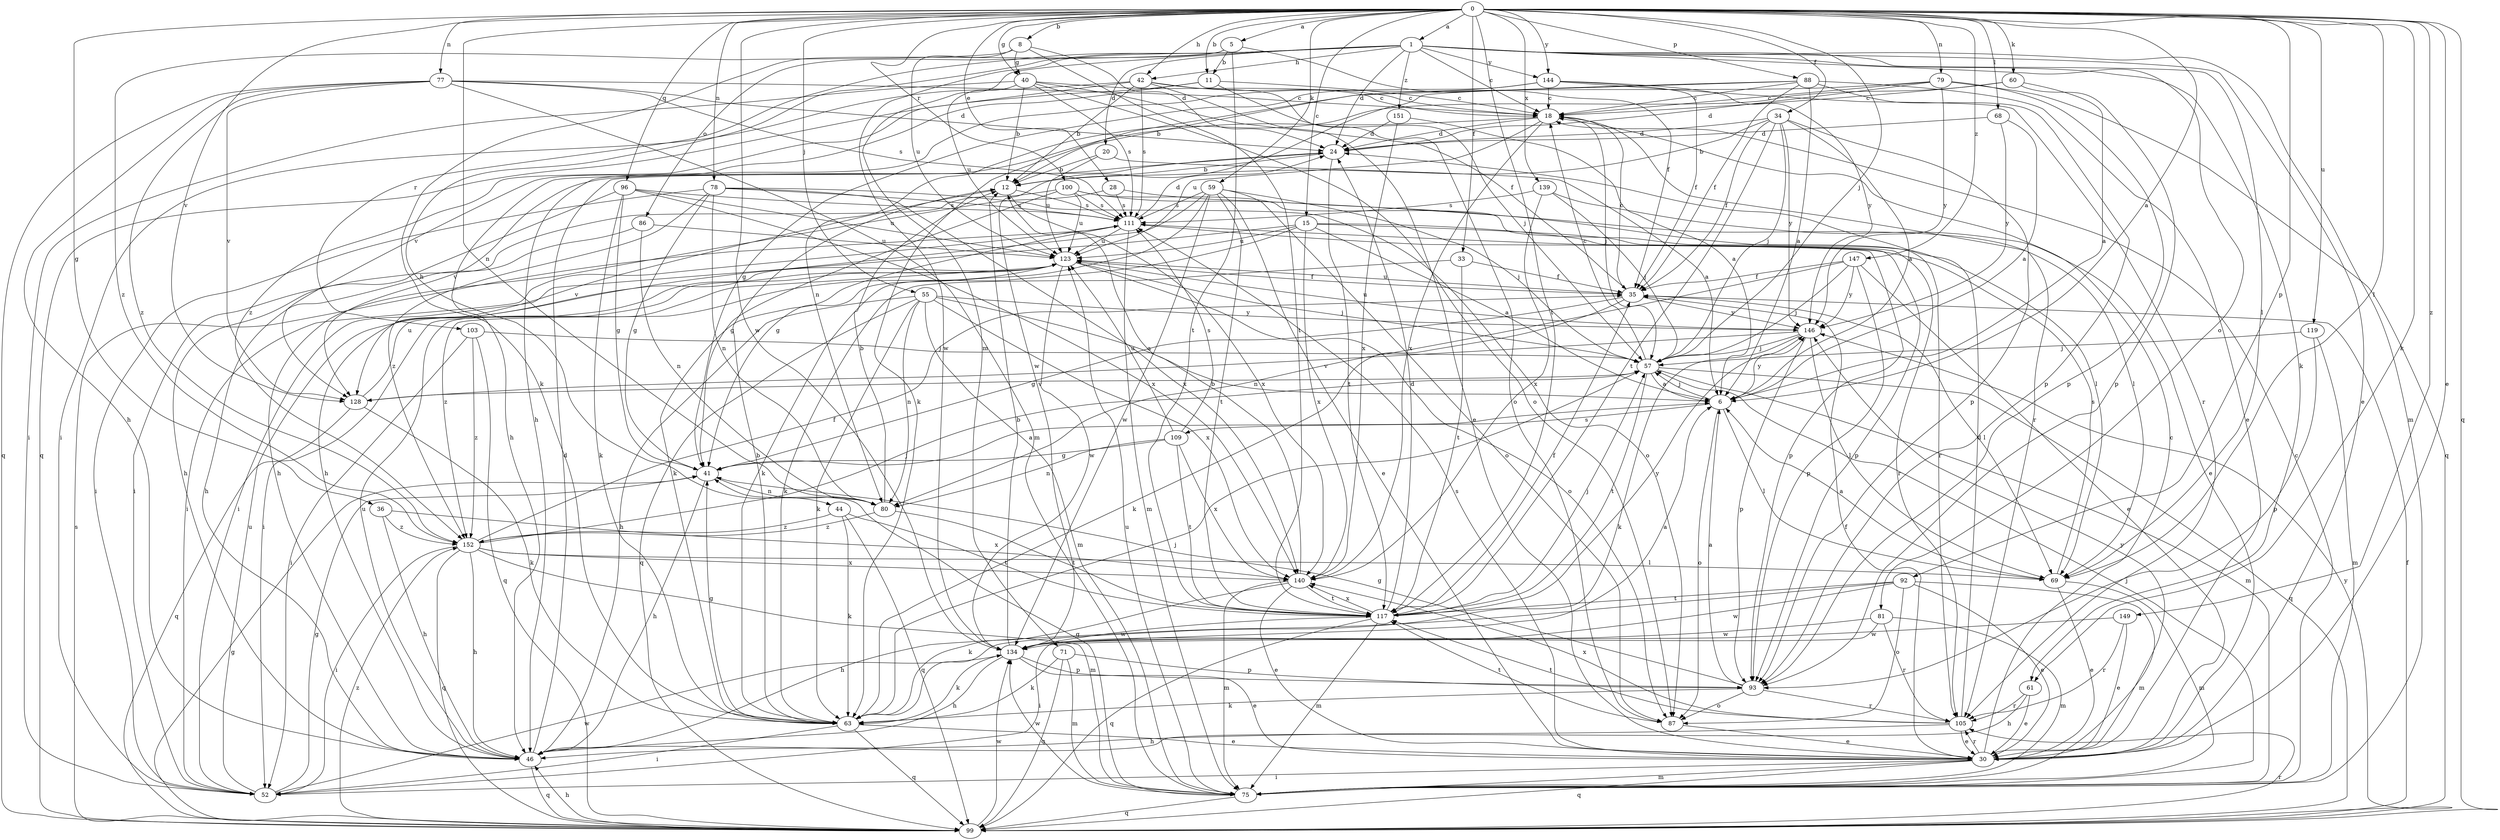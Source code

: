 strict digraph  {
0;
1;
5;
6;
8;
11;
12;
15;
18;
20;
24;
28;
30;
33;
34;
35;
36;
40;
41;
42;
44;
46;
52;
55;
57;
59;
60;
61;
63;
68;
69;
71;
75;
77;
78;
79;
80;
81;
86;
87;
88;
92;
93;
96;
99;
100;
103;
105;
109;
111;
117;
119;
123;
128;
134;
139;
140;
144;
146;
147;
149;
151;
152;
0 -> 1  [label=a];
0 -> 5  [label=a];
0 -> 6  [label=a];
0 -> 8  [label=b];
0 -> 11  [label=b];
0 -> 15  [label=c];
0 -> 28  [label=e];
0 -> 30  [label=e];
0 -> 33  [label=f];
0 -> 34  [label=f];
0 -> 36  [label=g];
0 -> 40  [label=g];
0 -> 42  [label=h];
0 -> 55  [label=j];
0 -> 57  [label=j];
0 -> 59  [label=k];
0 -> 60  [label=k];
0 -> 61  [label=k];
0 -> 68  [label=l];
0 -> 69  [label=l];
0 -> 77  [label=n];
0 -> 78  [label=n];
0 -> 79  [label=n];
0 -> 80  [label=n];
0 -> 88  [label=p];
0 -> 92  [label=p];
0 -> 96  [label=q];
0 -> 99  [label=q];
0 -> 100  [label=r];
0 -> 117  [label=t];
0 -> 119  [label=u];
0 -> 128  [label=v];
0 -> 134  [label=w];
0 -> 139  [label=x];
0 -> 144  [label=y];
0 -> 147  [label=z];
0 -> 149  [label=z];
1 -> 18  [label=c];
1 -> 20  [label=d];
1 -> 24  [label=d];
1 -> 30  [label=e];
1 -> 42  [label=h];
1 -> 44  [label=h];
1 -> 61  [label=k];
1 -> 69  [label=l];
1 -> 71  [label=m];
1 -> 75  [label=m];
1 -> 81  [label=o];
1 -> 103  [label=r];
1 -> 134  [label=w];
1 -> 144  [label=y];
1 -> 151  [label=z];
5 -> 11  [label=b];
5 -> 35  [label=f];
5 -> 63  [label=k];
5 -> 86  [label=o];
5 -> 117  [label=t];
6 -> 57  [label=j];
6 -> 69  [label=l];
6 -> 87  [label=o];
6 -> 109  [label=s];
6 -> 146  [label=y];
8 -> 24  [label=d];
8 -> 40  [label=g];
8 -> 117  [label=t];
8 -> 123  [label=u];
8 -> 152  [label=z];
11 -> 18  [label=c];
11 -> 87  [label=o];
11 -> 99  [label=q];
11 -> 128  [label=v];
12 -> 111  [label=s];
12 -> 128  [label=v];
12 -> 140  [label=x];
15 -> 6  [label=a];
15 -> 52  [label=i];
15 -> 63  [label=k];
15 -> 93  [label=p];
15 -> 105  [label=r];
15 -> 123  [label=u];
15 -> 140  [label=x];
18 -> 24  [label=d];
18 -> 46  [label=h];
18 -> 57  [label=j];
18 -> 105  [label=r];
18 -> 123  [label=u];
18 -> 140  [label=x];
20 -> 6  [label=a];
20 -> 12  [label=b];
20 -> 123  [label=u];
24 -> 12  [label=b];
24 -> 117  [label=t];
24 -> 128  [label=v];
28 -> 46  [label=h];
28 -> 69  [label=l];
28 -> 111  [label=s];
30 -> 18  [label=c];
30 -> 35  [label=f];
30 -> 52  [label=i];
30 -> 75  [label=m];
30 -> 99  [label=q];
30 -> 105  [label=r];
30 -> 111  [label=s];
30 -> 146  [label=y];
33 -> 35  [label=f];
33 -> 63  [label=k];
33 -> 117  [label=t];
34 -> 6  [label=a];
34 -> 12  [label=b];
34 -> 24  [label=d];
34 -> 35  [label=f];
34 -> 57  [label=j];
34 -> 93  [label=p];
34 -> 117  [label=t];
34 -> 146  [label=y];
35 -> 18  [label=c];
35 -> 41  [label=g];
35 -> 63  [label=k];
35 -> 69  [label=l];
35 -> 123  [label=u];
35 -> 146  [label=y];
36 -> 46  [label=h];
36 -> 140  [label=x];
36 -> 152  [label=z];
40 -> 12  [label=b];
40 -> 18  [label=c];
40 -> 35  [label=f];
40 -> 52  [label=i];
40 -> 87  [label=o];
40 -> 111  [label=s];
40 -> 123  [label=u];
41 -> 6  [label=a];
41 -> 46  [label=h];
41 -> 80  [label=n];
42 -> 12  [label=b];
42 -> 18  [label=c];
42 -> 30  [label=e];
42 -> 52  [label=i];
42 -> 57  [label=j];
42 -> 111  [label=s];
42 -> 152  [label=z];
44 -> 63  [label=k];
44 -> 99  [label=q];
44 -> 117  [label=t];
44 -> 152  [label=z];
46 -> 24  [label=d];
46 -> 99  [label=q];
46 -> 123  [label=u];
52 -> 41  [label=g];
52 -> 123  [label=u];
52 -> 134  [label=w];
55 -> 6  [label=a];
55 -> 46  [label=h];
55 -> 63  [label=k];
55 -> 75  [label=m];
55 -> 80  [label=n];
55 -> 99  [label=q];
55 -> 140  [label=x];
55 -> 146  [label=y];
57 -> 6  [label=a];
57 -> 18  [label=c];
57 -> 75  [label=m];
57 -> 99  [label=q];
57 -> 117  [label=t];
57 -> 128  [label=v];
59 -> 30  [label=e];
59 -> 41  [label=g];
59 -> 46  [label=h];
59 -> 57  [label=j];
59 -> 87  [label=o];
59 -> 111  [label=s];
59 -> 117  [label=t];
59 -> 134  [label=w];
60 -> 6  [label=a];
60 -> 18  [label=c];
60 -> 80  [label=n];
60 -> 93  [label=p];
61 -> 30  [label=e];
61 -> 46  [label=h];
61 -> 105  [label=r];
63 -> 12  [label=b];
63 -> 30  [label=e];
63 -> 41  [label=g];
63 -> 52  [label=i];
63 -> 57  [label=j];
63 -> 99  [label=q];
68 -> 6  [label=a];
68 -> 24  [label=d];
68 -> 146  [label=y];
69 -> 6  [label=a];
69 -> 30  [label=e];
69 -> 75  [label=m];
69 -> 111  [label=s];
71 -> 63  [label=k];
71 -> 75  [label=m];
71 -> 93  [label=p];
71 -> 99  [label=q];
75 -> 18  [label=c];
75 -> 41  [label=g];
75 -> 57  [label=j];
75 -> 99  [label=q];
75 -> 123  [label=u];
75 -> 134  [label=w];
77 -> 18  [label=c];
77 -> 24  [label=d];
77 -> 46  [label=h];
77 -> 75  [label=m];
77 -> 99  [label=q];
77 -> 111  [label=s];
77 -> 128  [label=v];
77 -> 152  [label=z];
78 -> 41  [label=g];
78 -> 52  [label=i];
78 -> 80  [label=n];
78 -> 87  [label=o];
78 -> 111  [label=s];
78 -> 140  [label=x];
78 -> 152  [label=z];
79 -> 18  [label=c];
79 -> 24  [label=d];
79 -> 63  [label=k];
79 -> 93  [label=p];
79 -> 99  [label=q];
79 -> 146  [label=y];
80 -> 12  [label=b];
80 -> 117  [label=t];
80 -> 152  [label=z];
81 -> 52  [label=i];
81 -> 75  [label=m];
81 -> 105  [label=r];
81 -> 134  [label=w];
86 -> 46  [label=h];
86 -> 80  [label=n];
86 -> 123  [label=u];
87 -> 30  [label=e];
87 -> 117  [label=t];
88 -> 6  [label=a];
88 -> 12  [label=b];
88 -> 18  [label=c];
88 -> 30  [label=e];
88 -> 35  [label=f];
88 -> 93  [label=p];
88 -> 134  [label=w];
92 -> 30  [label=e];
92 -> 46  [label=h];
92 -> 75  [label=m];
92 -> 87  [label=o];
92 -> 117  [label=t];
92 -> 134  [label=w];
93 -> 6  [label=a];
93 -> 41  [label=g];
93 -> 63  [label=k];
93 -> 87  [label=o];
93 -> 105  [label=r];
96 -> 41  [label=g];
96 -> 46  [label=h];
96 -> 63  [label=k];
96 -> 111  [label=s];
96 -> 123  [label=u];
96 -> 140  [label=x];
99 -> 35  [label=f];
99 -> 41  [label=g];
99 -> 46  [label=h];
99 -> 105  [label=r];
99 -> 111  [label=s];
99 -> 134  [label=w];
99 -> 146  [label=y];
99 -> 152  [label=z];
100 -> 41  [label=g];
100 -> 52  [label=i];
100 -> 69  [label=l];
100 -> 105  [label=r];
100 -> 111  [label=s];
100 -> 123  [label=u];
103 -> 52  [label=i];
103 -> 57  [label=j];
103 -> 99  [label=q];
103 -> 152  [label=z];
105 -> 24  [label=d];
105 -> 30  [label=e];
105 -> 46  [label=h];
105 -> 117  [label=t];
105 -> 140  [label=x];
109 -> 41  [label=g];
109 -> 80  [label=n];
109 -> 111  [label=s];
109 -> 117  [label=t];
109 -> 123  [label=u];
109 -> 140  [label=x];
111 -> 24  [label=d];
111 -> 52  [label=i];
111 -> 63  [label=k];
111 -> 75  [label=m];
111 -> 93  [label=p];
111 -> 123  [label=u];
117 -> 24  [label=d];
117 -> 35  [label=f];
117 -> 57  [label=j];
117 -> 75  [label=m];
117 -> 99  [label=q];
117 -> 134  [label=w];
117 -> 140  [label=x];
117 -> 146  [label=y];
119 -> 57  [label=j];
119 -> 75  [label=m];
119 -> 93  [label=p];
123 -> 35  [label=f];
123 -> 52  [label=i];
123 -> 57  [label=j];
123 -> 87  [label=o];
123 -> 134  [label=w];
123 -> 152  [label=z];
128 -> 63  [label=k];
128 -> 99  [label=q];
128 -> 123  [label=u];
134 -> 6  [label=a];
134 -> 12  [label=b];
134 -> 30  [label=e];
134 -> 46  [label=h];
134 -> 63  [label=k];
134 -> 93  [label=p];
139 -> 30  [label=e];
139 -> 57  [label=j];
139 -> 111  [label=s];
139 -> 140  [label=x];
140 -> 12  [label=b];
140 -> 30  [label=e];
140 -> 63  [label=k];
140 -> 75  [label=m];
140 -> 117  [label=t];
144 -> 18  [label=c];
144 -> 35  [label=f];
144 -> 41  [label=g];
144 -> 46  [label=h];
144 -> 105  [label=r];
144 -> 146  [label=y];
146 -> 57  [label=j];
146 -> 63  [label=k];
146 -> 69  [label=l];
146 -> 93  [label=p];
146 -> 123  [label=u];
146 -> 128  [label=v];
147 -> 30  [label=e];
147 -> 35  [label=f];
147 -> 57  [label=j];
147 -> 80  [label=n];
147 -> 93  [label=p];
147 -> 146  [label=y];
149 -> 30  [label=e];
149 -> 105  [label=r];
149 -> 134  [label=w];
151 -> 6  [label=a];
151 -> 24  [label=d];
151 -> 140  [label=x];
152 -> 35  [label=f];
152 -> 46  [label=h];
152 -> 52  [label=i];
152 -> 57  [label=j];
152 -> 69  [label=l];
152 -> 75  [label=m];
152 -> 99  [label=q];
152 -> 140  [label=x];
}
